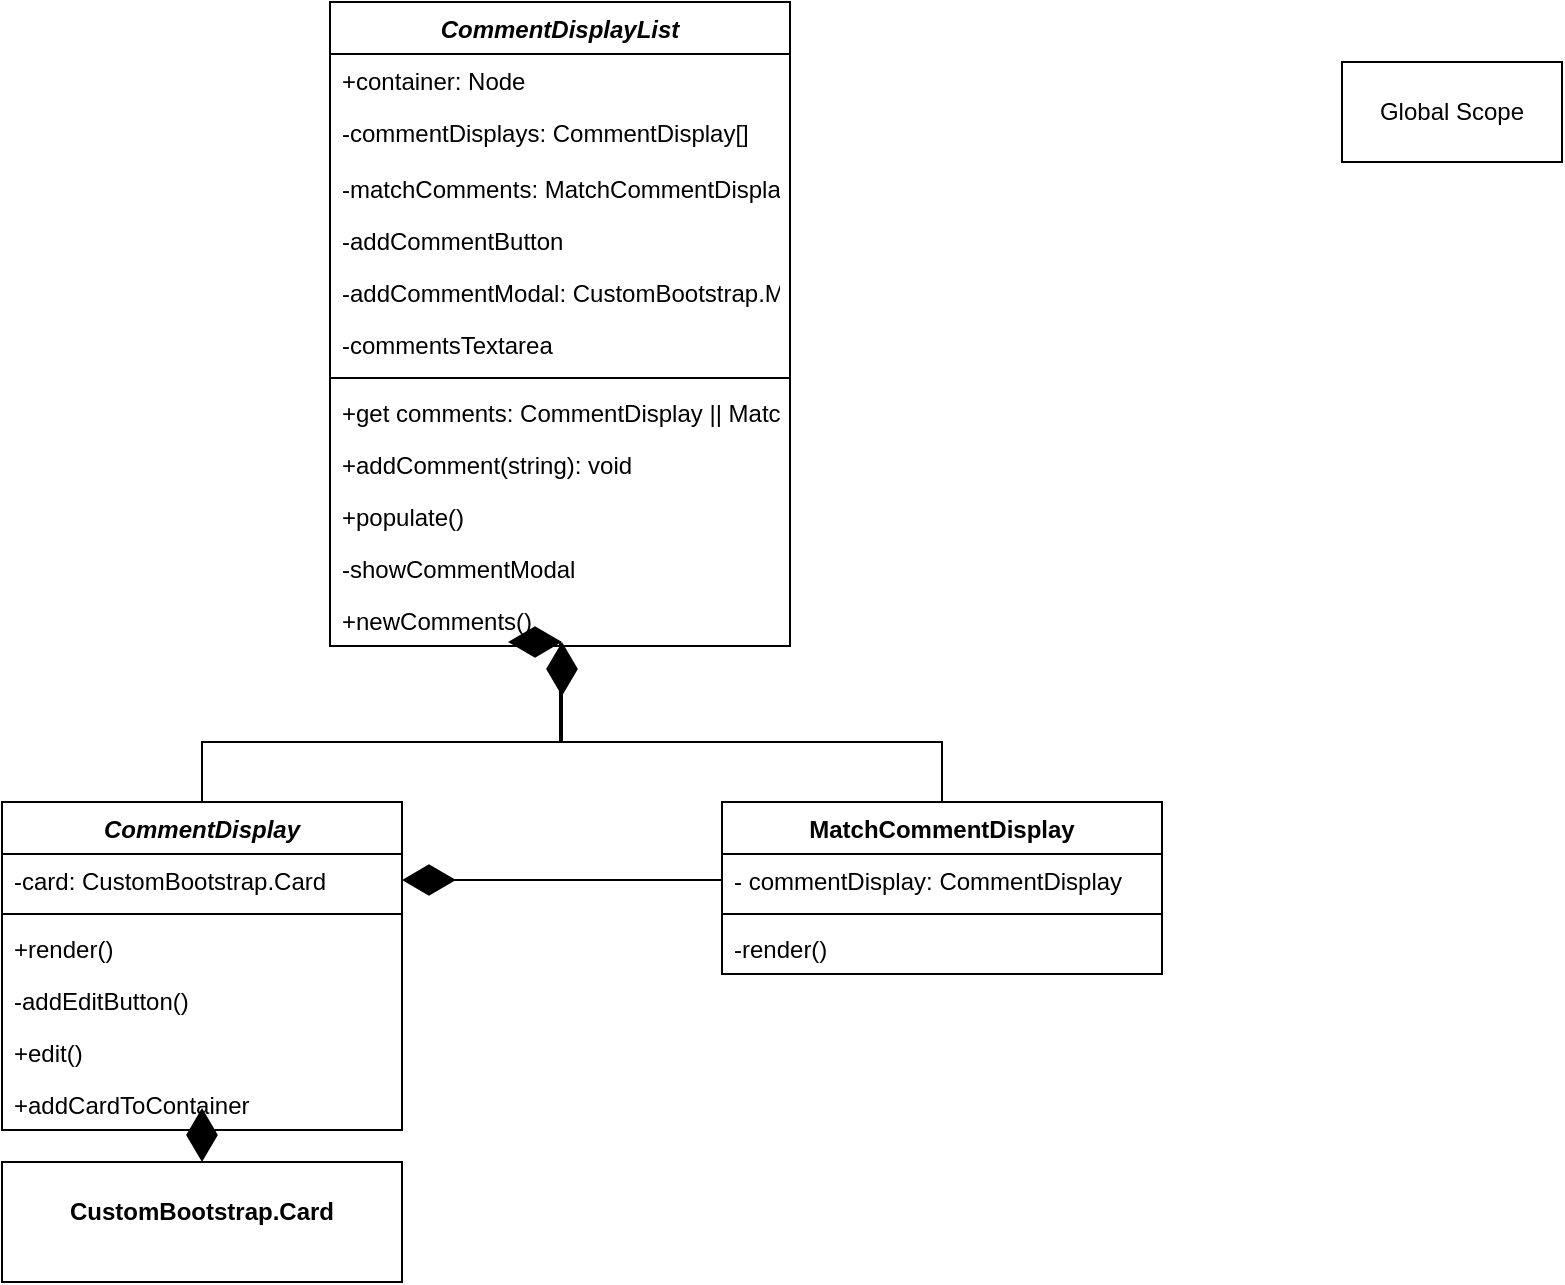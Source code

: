 <mxfile version="21.0.6" type="github">
  <diagram id="C5RBs43oDa-KdzZeNtuy" name="Page-1">
    <mxGraphModel dx="954" dy="616" grid="1" gridSize="10" guides="1" tooltips="1" connect="1" arrows="1" fold="1" page="1" pageScale="1" pageWidth="827" pageHeight="1169" math="0" shadow="0">
      <root>
        <mxCell id="WIyWlLk6GJQsqaUBKTNV-0" />
        <mxCell id="WIyWlLk6GJQsqaUBKTNV-1" parent="WIyWlLk6GJQsqaUBKTNV-0" />
        <mxCell id="zkfFHV4jXpPFQw0GAbJ--0" value="CommentDisplayList" style="swimlane;fontStyle=3;align=center;verticalAlign=top;childLayout=stackLayout;horizontal=1;startSize=26;horizontalStack=0;resizeParent=1;resizeLast=0;collapsible=1;marginBottom=0;rounded=0;shadow=0;strokeWidth=1;" parent="WIyWlLk6GJQsqaUBKTNV-1" vertex="1">
          <mxGeometry x="184" y="70" width="230" height="322" as="geometry">
            <mxRectangle x="230" y="140" width="160" height="26" as="alternateBounds" />
          </mxGeometry>
        </mxCell>
        <mxCell id="zkfFHV4jXpPFQw0GAbJ--1" value="+container: Node" style="text;align=left;verticalAlign=top;spacingLeft=4;spacingRight=4;overflow=hidden;rotatable=0;points=[[0,0.5],[1,0.5]];portConstraint=eastwest;" parent="zkfFHV4jXpPFQw0GAbJ--0" vertex="1">
          <mxGeometry y="26" width="230" height="26" as="geometry" />
        </mxCell>
        <mxCell id="zkfFHV4jXpPFQw0GAbJ--2" value="-commentDisplays: CommentDisplay[]" style="text;align=left;verticalAlign=top;spacingLeft=4;spacingRight=4;overflow=hidden;rotatable=0;points=[[0,0.5],[1,0.5]];portConstraint=eastwest;rounded=0;shadow=0;html=0;" parent="zkfFHV4jXpPFQw0GAbJ--0" vertex="1">
          <mxGeometry y="52" width="230" height="28" as="geometry" />
        </mxCell>
        <mxCell id="zkfFHV4jXpPFQw0GAbJ--3" value="-matchComments: MatchCommentDisplay[]&#xa;" style="text;align=left;verticalAlign=top;spacingLeft=4;spacingRight=4;overflow=hidden;rotatable=0;points=[[0,0.5],[1,0.5]];portConstraint=eastwest;rounded=0;shadow=0;html=0;" parent="zkfFHV4jXpPFQw0GAbJ--0" vertex="1">
          <mxGeometry y="80" width="230" height="26" as="geometry" />
        </mxCell>
        <mxCell id="m0lXWFkgIAMk7_Un_a88-13" value="-addCommentButton" style="text;align=left;verticalAlign=top;spacingLeft=4;spacingRight=4;overflow=hidden;rotatable=0;points=[[0,0.5],[1,0.5]];portConstraint=eastwest;" vertex="1" parent="zkfFHV4jXpPFQw0GAbJ--0">
          <mxGeometry y="106" width="230" height="26" as="geometry" />
        </mxCell>
        <mxCell id="m0lXWFkgIAMk7_Un_a88-44" value="-addCommentModal: CustomBootstrap.Modal" style="text;align=left;verticalAlign=top;spacingLeft=4;spacingRight=4;overflow=hidden;rotatable=0;points=[[0,0.5],[1,0.5]];portConstraint=eastwest;" vertex="1" parent="zkfFHV4jXpPFQw0GAbJ--0">
          <mxGeometry y="132" width="230" height="26" as="geometry" />
        </mxCell>
        <mxCell id="m0lXWFkgIAMk7_Un_a88-45" value="-commentsTextarea" style="text;align=left;verticalAlign=top;spacingLeft=4;spacingRight=4;overflow=hidden;rotatable=0;points=[[0,0.5],[1,0.5]];portConstraint=eastwest;" vertex="1" parent="zkfFHV4jXpPFQw0GAbJ--0">
          <mxGeometry y="158" width="230" height="26" as="geometry" />
        </mxCell>
        <mxCell id="zkfFHV4jXpPFQw0GAbJ--4" value="" style="line;html=1;strokeWidth=1;align=left;verticalAlign=middle;spacingTop=-1;spacingLeft=3;spacingRight=3;rotatable=0;labelPosition=right;points=[];portConstraint=eastwest;" parent="zkfFHV4jXpPFQw0GAbJ--0" vertex="1">
          <mxGeometry y="184" width="230" height="8" as="geometry" />
        </mxCell>
        <mxCell id="m0lXWFkgIAMk7_Un_a88-22" value="+get comments: CommentDisplay || MatchCommentDisplay[]&#xa;" style="text;align=left;verticalAlign=top;spacingLeft=4;spacingRight=4;overflow=hidden;rotatable=0;points=[[0,0.5],[1,0.5]];portConstraint=eastwest;" vertex="1" parent="zkfFHV4jXpPFQw0GAbJ--0">
          <mxGeometry y="192" width="230" height="26" as="geometry" />
        </mxCell>
        <mxCell id="zkfFHV4jXpPFQw0GAbJ--5" value="+addComment(string): void" style="text;align=left;verticalAlign=top;spacingLeft=4;spacingRight=4;overflow=hidden;rotatable=0;points=[[0,0.5],[1,0.5]];portConstraint=eastwest;" parent="zkfFHV4jXpPFQw0GAbJ--0" vertex="1">
          <mxGeometry y="218" width="230" height="26" as="geometry" />
        </mxCell>
        <mxCell id="m0lXWFkgIAMk7_Un_a88-0" value="+populate()" style="text;align=left;verticalAlign=top;spacingLeft=4;spacingRight=4;overflow=hidden;rotatable=0;points=[[0,0.5],[1,0.5]];portConstraint=eastwest;" vertex="1" parent="zkfFHV4jXpPFQw0GAbJ--0">
          <mxGeometry y="244" width="230" height="26" as="geometry" />
        </mxCell>
        <mxCell id="m0lXWFkgIAMk7_Un_a88-41" value="-showCommentModal" style="text;align=left;verticalAlign=top;spacingLeft=4;spacingRight=4;overflow=hidden;rotatable=0;points=[[0,0.5],[1,0.5]];portConstraint=eastwest;" vertex="1" parent="zkfFHV4jXpPFQw0GAbJ--0">
          <mxGeometry y="270" width="230" height="26" as="geometry" />
        </mxCell>
        <mxCell id="m0lXWFkgIAMk7_Un_a88-47" value="+newComments()" style="text;align=left;verticalAlign=top;spacingLeft=4;spacingRight=4;overflow=hidden;rotatable=0;points=[[0,0.5],[1,0.5]];portConstraint=eastwest;" vertex="1" parent="zkfFHV4jXpPFQw0GAbJ--0">
          <mxGeometry y="296" width="230" height="26" as="geometry" />
        </mxCell>
        <mxCell id="m0lXWFkgIAMk7_Un_a88-2" value="CommentDisplay" style="swimlane;fontStyle=3;align=center;verticalAlign=top;childLayout=stackLayout;horizontal=1;startSize=26;horizontalStack=0;resizeParent=1;resizeLast=0;collapsible=1;marginBottom=0;rounded=0;shadow=0;strokeWidth=1;" vertex="1" parent="WIyWlLk6GJQsqaUBKTNV-1">
          <mxGeometry x="20" y="470" width="200" height="164" as="geometry">
            <mxRectangle x="230" y="140" width="160" height="26" as="alternateBounds" />
          </mxGeometry>
        </mxCell>
        <mxCell id="m0lXWFkgIAMk7_Un_a88-3" value="-card: CustomBootstrap.Card" style="text;align=left;verticalAlign=top;spacingLeft=4;spacingRight=4;overflow=hidden;rotatable=0;points=[[0,0.5],[1,0.5]];portConstraint=eastwest;" vertex="1" parent="m0lXWFkgIAMk7_Un_a88-2">
          <mxGeometry y="26" width="200" height="26" as="geometry" />
        </mxCell>
        <mxCell id="m0lXWFkgIAMk7_Un_a88-6" value="" style="line;html=1;strokeWidth=1;align=left;verticalAlign=middle;spacingTop=-1;spacingLeft=3;spacingRight=3;rotatable=0;labelPosition=right;points=[];portConstraint=eastwest;" vertex="1" parent="m0lXWFkgIAMk7_Un_a88-2">
          <mxGeometry y="52" width="200" height="8" as="geometry" />
        </mxCell>
        <mxCell id="m0lXWFkgIAMk7_Un_a88-24" value="+render()&#xa;" style="text;align=left;verticalAlign=top;spacingLeft=4;spacingRight=4;overflow=hidden;rotatable=0;points=[[0,0.5],[1,0.5]];portConstraint=eastwest;" vertex="1" parent="m0lXWFkgIAMk7_Un_a88-2">
          <mxGeometry y="60" width="200" height="26" as="geometry" />
        </mxCell>
        <mxCell id="m0lXWFkgIAMk7_Un_a88-26" value="-addEditButton()" style="text;align=left;verticalAlign=top;spacingLeft=4;spacingRight=4;overflow=hidden;rotatable=0;points=[[0,0.5],[1,0.5]];portConstraint=eastwest;" vertex="1" parent="m0lXWFkgIAMk7_Un_a88-2">
          <mxGeometry y="86" width="200" height="26" as="geometry" />
        </mxCell>
        <mxCell id="m0lXWFkgIAMk7_Un_a88-40" value="+edit()" style="text;align=left;verticalAlign=top;spacingLeft=4;spacingRight=4;overflow=hidden;rotatable=0;points=[[0,0.5],[1,0.5]];portConstraint=eastwest;" vertex="1" parent="m0lXWFkgIAMk7_Un_a88-2">
          <mxGeometry y="112" width="200" height="26" as="geometry" />
        </mxCell>
        <mxCell id="m0lXWFkgIAMk7_Un_a88-27" value="+addCardToContainer" style="text;align=left;verticalAlign=top;spacingLeft=4;spacingRight=4;overflow=hidden;rotatable=0;points=[[0,0.5],[1,0.5]];portConstraint=eastwest;" vertex="1" parent="m0lXWFkgIAMk7_Un_a88-2">
          <mxGeometry y="138" width="200" height="26" as="geometry" />
        </mxCell>
        <mxCell id="m0lXWFkgIAMk7_Un_a88-15" value="" style="endArrow=diamondThin;endFill=1;endSize=24;html=1;rounded=0;edgeStyle=orthogonalEdgeStyle;exitX=0.5;exitY=0;exitDx=0;exitDy=0;" edge="1" parent="WIyWlLk6GJQsqaUBKTNV-1" source="m0lXWFkgIAMk7_Un_a88-16">
          <mxGeometry width="160" relative="1" as="geometry">
            <mxPoint x="460" y="440" as="sourcePoint" />
            <mxPoint x="300" y="390" as="targetPoint" />
            <Array as="points">
              <mxPoint x="490" y="440" />
              <mxPoint x="299" y="440" />
            </Array>
          </mxGeometry>
        </mxCell>
        <mxCell id="m0lXWFkgIAMk7_Un_a88-16" value="MatchCommentDisplay" style="swimlane;fontStyle=1;align=center;verticalAlign=top;childLayout=stackLayout;horizontal=1;startSize=26;horizontalStack=0;resizeParent=1;resizeParentMax=0;resizeLast=0;collapsible=1;marginBottom=0;whiteSpace=wrap;html=1;" vertex="1" parent="WIyWlLk6GJQsqaUBKTNV-1">
          <mxGeometry x="380" y="470" width="220" height="86" as="geometry" />
        </mxCell>
        <mxCell id="m0lXWFkgIAMk7_Un_a88-17" value="- commentDisplay: CommentDisplay" style="text;strokeColor=none;fillColor=none;align=left;verticalAlign=top;spacingLeft=4;spacingRight=4;overflow=hidden;rotatable=0;points=[[0,0.5],[1,0.5]];portConstraint=eastwest;whiteSpace=wrap;html=1;" vertex="1" parent="m0lXWFkgIAMk7_Un_a88-16">
          <mxGeometry y="26" width="220" height="26" as="geometry" />
        </mxCell>
        <mxCell id="m0lXWFkgIAMk7_Un_a88-18" value="" style="line;strokeWidth=1;fillColor=none;align=left;verticalAlign=middle;spacingTop=-1;spacingLeft=3;spacingRight=3;rotatable=0;labelPosition=right;points=[];portConstraint=eastwest;strokeColor=inherit;" vertex="1" parent="m0lXWFkgIAMk7_Un_a88-16">
          <mxGeometry y="52" width="220" height="8" as="geometry" />
        </mxCell>
        <mxCell id="m0lXWFkgIAMk7_Un_a88-25" value="-render()&#xa;" style="text;align=left;verticalAlign=top;spacingLeft=4;spacingRight=4;overflow=hidden;rotatable=0;points=[[0,0.5],[1,0.5]];portConstraint=eastwest;" vertex="1" parent="m0lXWFkgIAMk7_Un_a88-16">
          <mxGeometry y="60" width="220" height="26" as="geometry" />
        </mxCell>
        <mxCell id="m0lXWFkgIAMk7_Un_a88-23" value="" style="endArrow=diamondThin;endFill=1;endSize=24;html=1;rounded=0;entryX=1;entryY=0.5;entryDx=0;entryDy=0;exitX=0;exitY=0.5;exitDx=0;exitDy=0;" edge="1" parent="WIyWlLk6GJQsqaUBKTNV-1" source="m0lXWFkgIAMk7_Un_a88-17" target="m0lXWFkgIAMk7_Un_a88-3">
          <mxGeometry width="160" relative="1" as="geometry">
            <mxPoint x="230" y="610" as="sourcePoint" />
            <mxPoint x="390" y="610" as="targetPoint" />
          </mxGeometry>
        </mxCell>
        <mxCell id="m0lXWFkgIAMk7_Un_a88-36" value="&lt;p style=&quot;margin:0px;margin-top:4px;text-align:center;&quot;&gt;&lt;br&gt;&lt;b&gt;CustomBootstrap.Card&lt;/b&gt;&lt;/p&gt;" style="verticalAlign=top;align=left;overflow=fill;fontSize=12;fontFamily=Helvetica;html=1;whiteSpace=wrap;" vertex="1" parent="WIyWlLk6GJQsqaUBKTNV-1">
          <mxGeometry x="20" y="650" width="200" height="60" as="geometry" />
        </mxCell>
        <mxCell id="m0lXWFkgIAMk7_Un_a88-37" value="" style="endArrow=diamondThin;endFill=1;endSize=24;html=1;rounded=0;exitX=0.5;exitY=1.077;exitDx=0;exitDy=0;exitPerimeter=0;entryX=0.5;entryY=0;entryDx=0;entryDy=0;" edge="1" parent="WIyWlLk6GJQsqaUBKTNV-1" source="m0lXWFkgIAMk7_Un_a88-27" target="m0lXWFkgIAMk7_Un_a88-36">
          <mxGeometry width="160" relative="1" as="geometry">
            <mxPoint x="130" y="630" as="sourcePoint" />
            <mxPoint x="290" y="630" as="targetPoint" />
          </mxGeometry>
        </mxCell>
        <mxCell id="m0lXWFkgIAMk7_Un_a88-39" value="" style="endArrow=diamondThin;endFill=1;endSize=24;html=1;rounded=0;edgeStyle=orthogonalEdgeStyle;exitX=0.5;exitY=0;exitDx=0;exitDy=0;" edge="1" parent="WIyWlLk6GJQsqaUBKTNV-1" source="m0lXWFkgIAMk7_Un_a88-2">
          <mxGeometry width="160" relative="1" as="geometry">
            <mxPoint x="375" y="476" as="sourcePoint" />
            <mxPoint x="300" y="390" as="targetPoint" />
            <Array as="points">
              <mxPoint x="120" y="440" />
              <mxPoint x="300" y="440" />
            </Array>
          </mxGeometry>
        </mxCell>
        <mxCell id="m0lXWFkgIAMk7_Un_a88-46" value="Global Scope" style="html=1;whiteSpace=wrap;" vertex="1" parent="WIyWlLk6GJQsqaUBKTNV-1">
          <mxGeometry x="690" y="100" width="110" height="50" as="geometry" />
        </mxCell>
      </root>
    </mxGraphModel>
  </diagram>
</mxfile>
